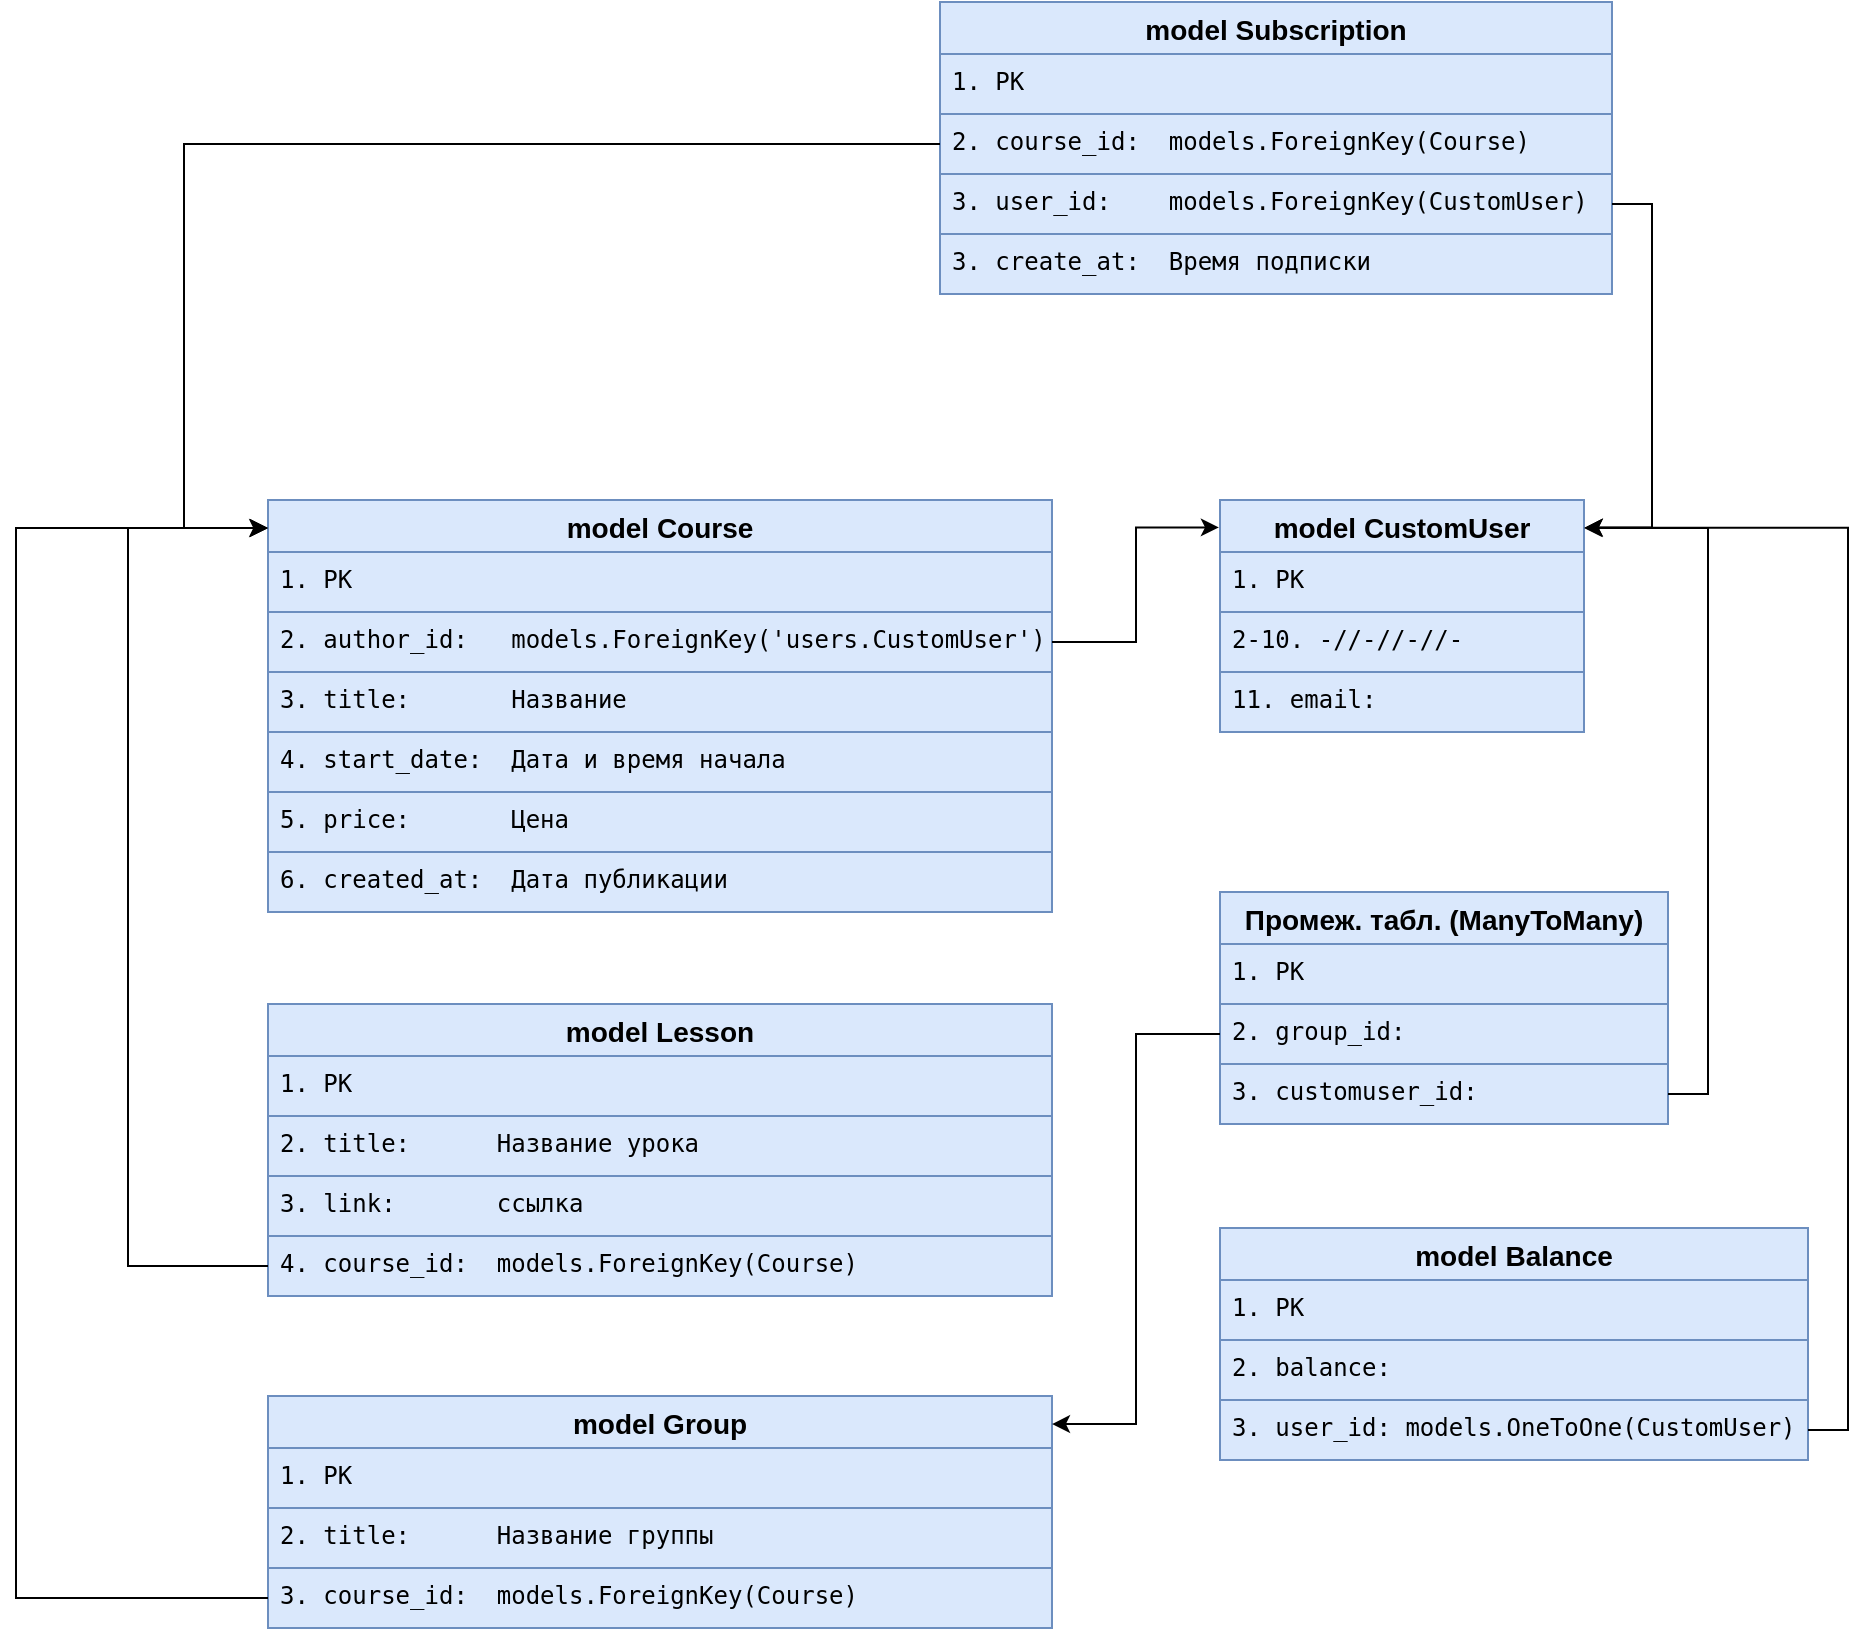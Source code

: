 <mxfile version="24.7.7">
  <diagram name="Страница — 1" id="eecr9tEUmHRlh3Sfqo-X">
    <mxGraphModel dx="2762" dy="867" grid="1" gridSize="14" guides="1" tooltips="1" connect="1" arrows="1" fold="1" page="1" pageScale="1" pageWidth="1169" pageHeight="1654" math="0" shadow="0">
      <root>
        <mxCell id="0" />
        <mxCell id="1" parent="0" />
        <mxCell id="QX9fLDlIeR4wKDuKrccy-144" value="model Course" style="swimlane;fontStyle=1;childLayout=stackLayout;horizontal=1;startSize=26;horizontalStack=0;resizeParent=1;resizeParentMax=0;resizeLast=0;collapsible=1;marginBottom=0;align=center;fontSize=14;fillColor=#dae8fc;strokeColor=#6c8ebf;" vertex="1" parent="1">
          <mxGeometry x="-924" y="263" width="392" height="206" as="geometry" />
        </mxCell>
        <mxCell id="QX9fLDlIeR4wKDuKrccy-145" value="&lt;span style=&quot;font-family: &amp;quot;Droid Sans Mono&amp;quot;, &amp;quot;monospace&amp;quot;, monospace; white-space: pre;&quot;&gt;&lt;font style=&quot;font-size: 12px;&quot;&gt;1. PK&lt;/font&gt;&lt;/span&gt;" style="text;strokeColor=#6c8ebf;fillColor=#dae8fc;spacingLeft=4;spacingRight=4;overflow=hidden;rotatable=0;points=[[0,0.5],[1,0.5]];portConstraint=eastwest;fontSize=12;whiteSpace=wrap;html=1;" vertex="1" parent="QX9fLDlIeR4wKDuKrccy-144">
          <mxGeometry y="26" width="392" height="30" as="geometry" />
        </mxCell>
        <mxCell id="QX9fLDlIeR4wKDuKrccy-146" value="&lt;span style=&quot;font-family: &amp;quot;Droid Sans Mono&amp;quot;, &amp;quot;monospace&amp;quot;, monospace; white-space: pre;&quot;&gt;2. author_id:   models.ForeignKey(&#39;users.CustomUser&#39;)&lt;/span&gt;" style="text;strokeColor=#6c8ebf;fillColor=#dae8fc;spacingLeft=4;spacingRight=4;overflow=hidden;rotatable=0;points=[[0,0.5],[1,0.5]];portConstraint=eastwest;fontSize=12;whiteSpace=wrap;html=1;" vertex="1" parent="QX9fLDlIeR4wKDuKrccy-144">
          <mxGeometry y="56" width="392" height="30" as="geometry" />
        </mxCell>
        <mxCell id="QX9fLDlIeR4wKDuKrccy-147" value="&lt;span style=&quot;font-family: &amp;quot;Droid Sans Mono&amp;quot;, &amp;quot;monospace&amp;quot;, monospace; white-space: pre;&quot;&gt;3. title:       Название&lt;/span&gt;" style="text;strokeColor=#6c8ebf;fillColor=#dae8fc;spacingLeft=4;spacingRight=4;overflow=hidden;rotatable=0;points=[[0,0.5],[1,0.5]];portConstraint=eastwest;fontSize=12;whiteSpace=wrap;html=1;" vertex="1" parent="QX9fLDlIeR4wKDuKrccy-144">
          <mxGeometry y="86" width="392" height="30" as="geometry" />
        </mxCell>
        <mxCell id="QX9fLDlIeR4wKDuKrccy-153" value="&lt;span style=&quot;font-family: &amp;quot;Droid Sans Mono&amp;quot;, &amp;quot;monospace&amp;quot;, monospace; white-space: pre;&quot;&gt;4. start_date:  Дата и время начала&lt;/span&gt;" style="text;strokeColor=#6c8ebf;fillColor=#dae8fc;spacingLeft=4;spacingRight=4;overflow=hidden;rotatable=0;points=[[0,0.5],[1,0.5]];portConstraint=eastwest;fontSize=12;whiteSpace=wrap;html=1;" vertex="1" parent="QX9fLDlIeR4wKDuKrccy-144">
          <mxGeometry y="116" width="392" height="30" as="geometry" />
        </mxCell>
        <mxCell id="QX9fLDlIeR4wKDuKrccy-155" value="&lt;span style=&quot;font-family: &amp;quot;Droid Sans Mono&amp;quot;, &amp;quot;monospace&amp;quot;, monospace; white-space: pre;&quot;&gt;5. price:       Цена&lt;/span&gt;" style="text;strokeColor=#6c8ebf;fillColor=#dae8fc;spacingLeft=4;spacingRight=4;overflow=hidden;rotatable=0;points=[[0,0.5],[1,0.5]];portConstraint=eastwest;fontSize=12;whiteSpace=wrap;html=1;" vertex="1" parent="QX9fLDlIeR4wKDuKrccy-144">
          <mxGeometry y="146" width="392" height="30" as="geometry" />
        </mxCell>
        <mxCell id="QX9fLDlIeR4wKDuKrccy-156" value="&lt;span style=&quot;font-family: &amp;quot;Droid Sans Mono&amp;quot;, &amp;quot;monospace&amp;quot;, monospace; white-space: pre;&quot;&gt;6. created_at:  Дата публикации&lt;/span&gt;" style="text;strokeColor=#6c8ebf;fillColor=#dae8fc;spacingLeft=4;spacingRight=4;overflow=hidden;rotatable=0;points=[[0,0.5],[1,0.5]];portConstraint=eastwest;fontSize=12;whiteSpace=wrap;html=1;" vertex="1" parent="QX9fLDlIeR4wKDuKrccy-144">
          <mxGeometry y="176" width="392" height="30" as="geometry" />
        </mxCell>
        <mxCell id="QX9fLDlIeR4wKDuKrccy-161" value="model CustomUser" style="swimlane;fontStyle=1;childLayout=stackLayout;horizontal=1;startSize=26;horizontalStack=0;resizeParent=1;resizeParentMax=0;resizeLast=0;collapsible=1;marginBottom=0;align=center;fontSize=14;fillColor=#dae8fc;strokeColor=#6c8ebf;" vertex="1" parent="1">
          <mxGeometry x="-448" y="263" width="182" height="116" as="geometry" />
        </mxCell>
        <mxCell id="QX9fLDlIeR4wKDuKrccy-162" value="&lt;span style=&quot;font-family: &amp;quot;Droid Sans Mono&amp;quot;, &amp;quot;monospace&amp;quot;, monospace; white-space: pre;&quot;&gt;&lt;font style=&quot;font-size: 12px;&quot;&gt;1. PK&lt;/font&gt;&lt;/span&gt;" style="text;strokeColor=#6c8ebf;fillColor=#dae8fc;spacingLeft=4;spacingRight=4;overflow=hidden;rotatable=0;points=[[0,0.5],[1,0.5]];portConstraint=eastwest;fontSize=12;whiteSpace=wrap;html=1;" vertex="1" parent="QX9fLDlIeR4wKDuKrccy-161">
          <mxGeometry y="26" width="182" height="30" as="geometry" />
        </mxCell>
        <mxCell id="QX9fLDlIeR4wKDuKrccy-163" value="&lt;span style=&quot;font-family: &amp;quot;Droid Sans Mono&amp;quot;, &amp;quot;monospace&amp;quot;, monospace; white-space: pre;&quot;&gt;2-10. -//-//-//-&lt;/span&gt;" style="text;strokeColor=#6c8ebf;fillColor=#dae8fc;spacingLeft=4;spacingRight=4;overflow=hidden;rotatable=0;points=[[0,0.5],[1,0.5]];portConstraint=eastwest;fontSize=12;whiteSpace=wrap;html=1;" vertex="1" parent="QX9fLDlIeR4wKDuKrccy-161">
          <mxGeometry y="56" width="182" height="30" as="geometry" />
        </mxCell>
        <mxCell id="QX9fLDlIeR4wKDuKrccy-168" value="&lt;span style=&quot;font-family: &amp;quot;Droid Sans Mono&amp;quot;, &amp;quot;monospace&amp;quot;, monospace; white-space: pre;&quot;&gt;11. email:&lt;/span&gt;" style="text;strokeColor=#6c8ebf;fillColor=#dae8fc;spacingLeft=4;spacingRight=4;overflow=hidden;rotatable=0;points=[[0,0.5],[1,0.5]];portConstraint=eastwest;fontSize=12;whiteSpace=wrap;html=1;" vertex="1" parent="QX9fLDlIeR4wKDuKrccy-161">
          <mxGeometry y="86" width="182" height="30" as="geometry" />
        </mxCell>
        <mxCell id="QX9fLDlIeR4wKDuKrccy-169" style="edgeStyle=orthogonalEdgeStyle;rounded=0;orthogonalLoop=1;jettySize=auto;html=1;exitX=1;exitY=0.5;exitDx=0;exitDy=0;entryX=-0.003;entryY=0.118;entryDx=0;entryDy=0;entryPerimeter=0;" edge="1" parent="1" source="QX9fLDlIeR4wKDuKrccy-146" target="QX9fLDlIeR4wKDuKrccy-161">
          <mxGeometry relative="1" as="geometry" />
        </mxCell>
        <mxCell id="QX9fLDlIeR4wKDuKrccy-170" value="model Lesson" style="swimlane;fontStyle=1;childLayout=stackLayout;horizontal=1;startSize=26;horizontalStack=0;resizeParent=1;resizeParentMax=0;resizeLast=0;collapsible=1;marginBottom=0;align=center;fontSize=14;fillColor=#dae8fc;strokeColor=#6c8ebf;" vertex="1" parent="1">
          <mxGeometry x="-924" y="515" width="392" height="146" as="geometry" />
        </mxCell>
        <mxCell id="QX9fLDlIeR4wKDuKrccy-171" value="&lt;span style=&quot;font-family: &amp;quot;Droid Sans Mono&amp;quot;, &amp;quot;monospace&amp;quot;, monospace; white-space: pre;&quot;&gt;&lt;font style=&quot;font-size: 12px;&quot;&gt;1. PK&lt;/font&gt;&lt;/span&gt;" style="text;strokeColor=#6c8ebf;fillColor=#dae8fc;spacingLeft=4;spacingRight=4;overflow=hidden;rotatable=0;points=[[0,0.5],[1,0.5]];portConstraint=eastwest;fontSize=12;whiteSpace=wrap;html=1;" vertex="1" parent="QX9fLDlIeR4wKDuKrccy-170">
          <mxGeometry y="26" width="392" height="30" as="geometry" />
        </mxCell>
        <mxCell id="QX9fLDlIeR4wKDuKrccy-172" value="&lt;span style=&quot;font-family: &amp;quot;Droid Sans Mono&amp;quot;, &amp;quot;monospace&amp;quot;, monospace; white-space: pre;&quot;&gt;2. title:      Название урока&lt;/span&gt;" style="text;strokeColor=#6c8ebf;fillColor=#dae8fc;spacingLeft=4;spacingRight=4;overflow=hidden;rotatable=0;points=[[0,0.5],[1,0.5]];portConstraint=eastwest;fontSize=12;whiteSpace=wrap;html=1;" vertex="1" parent="QX9fLDlIeR4wKDuKrccy-170">
          <mxGeometry y="56" width="392" height="30" as="geometry" />
        </mxCell>
        <mxCell id="QX9fLDlIeR4wKDuKrccy-173" value="&lt;span style=&quot;font-family: &amp;quot;Droid Sans Mono&amp;quot;, &amp;quot;monospace&amp;quot;, monospace; white-space: pre;&quot;&gt;3. link:       ссылка&lt;/span&gt;" style="text;strokeColor=#6c8ebf;fillColor=#dae8fc;spacingLeft=4;spacingRight=4;overflow=hidden;rotatable=0;points=[[0,0.5],[1,0.5]];portConstraint=eastwest;fontSize=12;whiteSpace=wrap;html=1;" vertex="1" parent="QX9fLDlIeR4wKDuKrccy-170">
          <mxGeometry y="86" width="392" height="30" as="geometry" />
        </mxCell>
        <mxCell id="QX9fLDlIeR4wKDuKrccy-174" value="&lt;span style=&quot;font-family: &amp;quot;Droid Sans Mono&amp;quot;, &amp;quot;monospace&amp;quot;, monospace; white-space: pre;&quot;&gt;4. course_id:  &lt;/span&gt;&lt;span style=&quot;font-family: &amp;quot;Droid Sans Mono&amp;quot;, &amp;quot;monospace&amp;quot;, monospace; white-space: pre;&quot;&gt;models.ForeignKey(Course)&lt;/span&gt;" style="text;strokeColor=#6c8ebf;fillColor=#dae8fc;spacingLeft=4;spacingRight=4;overflow=hidden;rotatable=0;points=[[0,0.5],[1,0.5]];portConstraint=eastwest;fontSize=12;whiteSpace=wrap;html=1;" vertex="1" parent="QX9fLDlIeR4wKDuKrccy-170">
          <mxGeometry y="116" width="392" height="30" as="geometry" />
        </mxCell>
        <mxCell id="QX9fLDlIeR4wKDuKrccy-179" style="edgeStyle=orthogonalEdgeStyle;rounded=0;orthogonalLoop=1;jettySize=auto;html=1;entryX=0;entryY=0.068;entryDx=0;entryDy=0;entryPerimeter=0;exitX=0;exitY=0.5;exitDx=0;exitDy=0;" edge="1" parent="1" source="QX9fLDlIeR4wKDuKrccy-174" target="QX9fLDlIeR4wKDuKrccy-144">
          <mxGeometry relative="1" as="geometry">
            <Array as="points">
              <mxPoint x="-994" y="646" />
              <mxPoint x="-994" y="277" />
            </Array>
          </mxGeometry>
        </mxCell>
        <mxCell id="QX9fLDlIeR4wKDuKrccy-180" value="model Group" style="swimlane;fontStyle=1;childLayout=stackLayout;horizontal=1;startSize=26;horizontalStack=0;resizeParent=1;resizeParentMax=0;resizeLast=0;collapsible=1;marginBottom=0;align=center;fontSize=14;fillColor=#dae8fc;strokeColor=#6c8ebf;" vertex="1" parent="1">
          <mxGeometry x="-924" y="711" width="392" height="116" as="geometry" />
        </mxCell>
        <mxCell id="QX9fLDlIeR4wKDuKrccy-181" value="&lt;span style=&quot;font-family: &amp;quot;Droid Sans Mono&amp;quot;, &amp;quot;monospace&amp;quot;, monospace; white-space: pre;&quot;&gt;&lt;font style=&quot;font-size: 12px;&quot;&gt;1. PK&lt;/font&gt;&lt;/span&gt;" style="text;strokeColor=#6c8ebf;fillColor=#dae8fc;spacingLeft=4;spacingRight=4;overflow=hidden;rotatable=0;points=[[0,0.5],[1,0.5]];portConstraint=eastwest;fontSize=12;whiteSpace=wrap;html=1;" vertex="1" parent="QX9fLDlIeR4wKDuKrccy-180">
          <mxGeometry y="26" width="392" height="30" as="geometry" />
        </mxCell>
        <mxCell id="QX9fLDlIeR4wKDuKrccy-182" value="&lt;span style=&quot;font-family: &amp;quot;Droid Sans Mono&amp;quot;, &amp;quot;monospace&amp;quot;, monospace; white-space: pre;&quot;&gt;2. title:      Название группы&lt;/span&gt;" style="text;strokeColor=#6c8ebf;fillColor=#dae8fc;spacingLeft=4;spacingRight=4;overflow=hidden;rotatable=0;points=[[0,0.5],[1,0.5]];portConstraint=eastwest;fontSize=12;whiteSpace=wrap;html=1;" vertex="1" parent="QX9fLDlIeR4wKDuKrccy-180">
          <mxGeometry y="56" width="392" height="30" as="geometry" />
        </mxCell>
        <mxCell id="QX9fLDlIeR4wKDuKrccy-184" value="&lt;span style=&quot;font-family: &amp;quot;Droid Sans Mono&amp;quot;, &amp;quot;monospace&amp;quot;, monospace; white-space: pre;&quot;&gt;3. course_id:  &lt;/span&gt;&lt;span style=&quot;font-family: &amp;quot;Droid Sans Mono&amp;quot;, &amp;quot;monospace&amp;quot;, monospace; white-space: pre;&quot;&gt;models.ForeignKey(Course)&lt;/span&gt;" style="text;strokeColor=#6c8ebf;fillColor=#dae8fc;spacingLeft=4;spacingRight=4;overflow=hidden;rotatable=0;points=[[0,0.5],[1,0.5]];portConstraint=eastwest;fontSize=12;whiteSpace=wrap;html=1;" vertex="1" parent="QX9fLDlIeR4wKDuKrccy-180">
          <mxGeometry y="86" width="392" height="30" as="geometry" />
        </mxCell>
        <mxCell id="QX9fLDlIeR4wKDuKrccy-187" style="edgeStyle=orthogonalEdgeStyle;rounded=0;orthogonalLoop=1;jettySize=auto;html=1;exitX=0;exitY=0.5;exitDx=0;exitDy=0;" edge="1" parent="1" source="QX9fLDlIeR4wKDuKrccy-184">
          <mxGeometry relative="1" as="geometry">
            <mxPoint x="-924" y="277" as="targetPoint" />
            <Array as="points">
              <mxPoint x="-1050" y="812" />
            </Array>
          </mxGeometry>
        </mxCell>
        <mxCell id="QX9fLDlIeR4wKDuKrccy-188" value="Промеж. табл. (ManyToMany)" style="swimlane;fontStyle=1;childLayout=stackLayout;horizontal=1;startSize=26;horizontalStack=0;resizeParent=1;resizeParentMax=0;resizeLast=0;collapsible=1;marginBottom=0;align=center;fontSize=14;fillColor=#dae8fc;strokeColor=#6c8ebf;" vertex="1" parent="1">
          <mxGeometry x="-448" y="459" width="224" height="116" as="geometry" />
        </mxCell>
        <mxCell id="QX9fLDlIeR4wKDuKrccy-189" value="&lt;span style=&quot;font-family: &amp;quot;Droid Sans Mono&amp;quot;, &amp;quot;monospace&amp;quot;, monospace; white-space: pre;&quot;&gt;&lt;font style=&quot;font-size: 12px;&quot;&gt;1. PK&lt;/font&gt;&lt;/span&gt;" style="text;strokeColor=#6c8ebf;fillColor=#dae8fc;spacingLeft=4;spacingRight=4;overflow=hidden;rotatable=0;points=[[0,0.5],[1,0.5]];portConstraint=eastwest;fontSize=12;whiteSpace=wrap;html=1;absoluteArcSize=0;portConstraintRotation=0;imageAspect=1;" vertex="1" parent="QX9fLDlIeR4wKDuKrccy-188">
          <mxGeometry y="26" width="224" height="30" as="geometry" />
        </mxCell>
        <mxCell id="QX9fLDlIeR4wKDuKrccy-191" value="&lt;span style=&quot;font-family: &amp;quot;Droid Sans Mono&amp;quot;, &amp;quot;monospace&amp;quot;, monospace; white-space: pre;&quot;&gt;2. group_id:  &lt;/span&gt;" style="text;strokeColor=#6c8ebf;fillColor=#dae8fc;spacingLeft=4;spacingRight=4;overflow=hidden;rotatable=0;points=[[0,0.5],[1,0.5]];portConstraint=eastwest;fontSize=12;whiteSpace=wrap;html=1;" vertex="1" parent="QX9fLDlIeR4wKDuKrccy-188">
          <mxGeometry y="56" width="224" height="30" as="geometry" />
        </mxCell>
        <mxCell id="QX9fLDlIeR4wKDuKrccy-192" value="&lt;span style=&quot;font-family: &amp;quot;Droid Sans Mono&amp;quot;, &amp;quot;monospace&amp;quot;, monospace; white-space: pre;&quot;&gt;3. customuser_id:  &lt;/span&gt;" style="text;strokeColor=#6c8ebf;fillColor=#dae8fc;spacingLeft=4;spacingRight=4;overflow=hidden;rotatable=0;points=[[0,0.5],[1,0.5]];portConstraint=eastwest;fontSize=12;whiteSpace=wrap;html=1;portConstraintRotation=0;absoluteArcSize=0;dropTarget=0;imageAspect=1;fillOpacity=100;" vertex="1" parent="QX9fLDlIeR4wKDuKrccy-188">
          <mxGeometry y="86" width="224" height="30" as="geometry" />
        </mxCell>
        <mxCell id="QX9fLDlIeR4wKDuKrccy-193" style="edgeStyle=orthogonalEdgeStyle;rounded=0;orthogonalLoop=1;jettySize=auto;html=1;exitX=1;exitY=0.5;exitDx=0;exitDy=0;" edge="1" parent="QX9fLDlIeR4wKDuKrccy-188" source="QX9fLDlIeR4wKDuKrccy-191" target="QX9fLDlIeR4wKDuKrccy-191">
          <mxGeometry relative="1" as="geometry" />
        </mxCell>
        <mxCell id="QX9fLDlIeR4wKDuKrccy-200" style="edgeStyle=orthogonalEdgeStyle;rounded=0;orthogonalLoop=1;jettySize=auto;html=1;exitX=1;exitY=0.5;exitDx=0;exitDy=0;entryX=1;entryY=0.121;entryDx=0;entryDy=0;entryPerimeter=0;" edge="1" parent="1" source="QX9fLDlIeR4wKDuKrccy-192" target="QX9fLDlIeR4wKDuKrccy-161">
          <mxGeometry relative="1" as="geometry" />
        </mxCell>
        <mxCell id="QX9fLDlIeR4wKDuKrccy-201" style="edgeStyle=orthogonalEdgeStyle;rounded=0;orthogonalLoop=1;jettySize=auto;html=1;exitX=0;exitY=0.5;exitDx=0;exitDy=0;entryX=1;entryY=0.121;entryDx=0;entryDy=0;entryPerimeter=0;" edge="1" parent="1" source="QX9fLDlIeR4wKDuKrccy-191" target="QX9fLDlIeR4wKDuKrccy-180">
          <mxGeometry relative="1" as="geometry" />
        </mxCell>
        <mxCell id="QX9fLDlIeR4wKDuKrccy-202" value="model Subscription" style="swimlane;fontStyle=1;childLayout=stackLayout;horizontal=1;startSize=26;horizontalStack=0;resizeParent=1;resizeParentMax=0;resizeLast=0;collapsible=1;marginBottom=0;align=center;fontSize=14;fillColor=#dae8fc;strokeColor=#6c8ebf;" vertex="1" parent="1">
          <mxGeometry x="-588" y="14" width="336" height="146" as="geometry" />
        </mxCell>
        <mxCell id="QX9fLDlIeR4wKDuKrccy-203" value="&lt;span style=&quot;font-family: &amp;quot;Droid Sans Mono&amp;quot;, &amp;quot;monospace&amp;quot;, monospace; white-space: pre;&quot;&gt;&lt;font style=&quot;font-size: 12px;&quot;&gt;1. PK&lt;/font&gt;&lt;/span&gt;" style="text;strokeColor=#6c8ebf;fillColor=#dae8fc;spacingLeft=4;spacingRight=4;overflow=hidden;rotatable=0;points=[[0,0.5],[1,0.5]];portConstraint=eastwest;fontSize=12;whiteSpace=wrap;html=1;" vertex="1" parent="QX9fLDlIeR4wKDuKrccy-202">
          <mxGeometry y="26" width="336" height="30" as="geometry" />
        </mxCell>
        <mxCell id="QX9fLDlIeR4wKDuKrccy-204" value="&lt;span style=&quot;font-family: &amp;quot;Droid Sans Mono&amp;quot;, &amp;quot;monospace&amp;quot;, monospace; white-space: pre;&quot;&gt;2. course_id:  &lt;/span&gt;&lt;span style=&quot;font-family: &amp;quot;Droid Sans Mono&amp;quot;, &amp;quot;monospace&amp;quot;, monospace; white-space: pre;&quot;&gt;models.ForeignKey(Course)&lt;/span&gt;&lt;span style=&quot;font-family: &amp;quot;Droid Sans Mono&amp;quot;, &amp;quot;monospace&amp;quot;, monospace; white-space: pre;&quot;&gt;      &lt;/span&gt;" style="text;strokeColor=#6c8ebf;fillColor=#dae8fc;spacingLeft=4;spacingRight=4;overflow=hidden;rotatable=0;points=[[0,0.5],[1,0.5]];portConstraint=eastwest;fontSize=12;whiteSpace=wrap;html=1;" vertex="1" parent="QX9fLDlIeR4wKDuKrccy-202">
          <mxGeometry y="56" width="336" height="30" as="geometry" />
        </mxCell>
        <mxCell id="QX9fLDlIeR4wKDuKrccy-205" value="&lt;span style=&quot;font-family: &amp;quot;Droid Sans Mono&amp;quot;, &amp;quot;monospace&amp;quot;, monospace; white-space: pre;&quot;&gt;3. user_id:    &lt;/span&gt;&lt;span style=&quot;font-family: &amp;quot;Droid Sans Mono&amp;quot;, &amp;quot;monospace&amp;quot;, monospace; white-space: pre;&quot;&gt;models.ForeignKey(CustomUser)&lt;/span&gt;" style="text;strokeColor=#6c8ebf;fillColor=#dae8fc;spacingLeft=4;spacingRight=4;overflow=hidden;rotatable=0;points=[[0,0.5],[1,0.5]];portConstraint=eastwest;fontSize=12;whiteSpace=wrap;html=1;" vertex="1" parent="QX9fLDlIeR4wKDuKrccy-202">
          <mxGeometry y="86" width="336" height="30" as="geometry" />
        </mxCell>
        <mxCell id="QX9fLDlIeR4wKDuKrccy-223" value="&lt;span style=&quot;font-family: &amp;quot;Droid Sans Mono&amp;quot;, &amp;quot;monospace&amp;quot;, monospace; white-space: pre;&quot;&gt;3. create_at:  Время подписки&lt;/span&gt;" style="text;strokeColor=#6c8ebf;fillColor=#dae8fc;spacingLeft=4;spacingRight=4;overflow=hidden;rotatable=0;points=[[0,0.5],[1,0.5]];portConstraint=eastwest;fontSize=12;whiteSpace=wrap;html=1;" vertex="1" parent="QX9fLDlIeR4wKDuKrccy-202">
          <mxGeometry y="116" width="336" height="30" as="geometry" />
        </mxCell>
        <mxCell id="QX9fLDlIeR4wKDuKrccy-208" style="edgeStyle=orthogonalEdgeStyle;rounded=0;orthogonalLoop=1;jettySize=auto;html=1;exitX=1;exitY=0.5;exitDx=0;exitDy=0;entryX=1.002;entryY=0.119;entryDx=0;entryDy=0;entryPerimeter=0;" edge="1" parent="1" source="QX9fLDlIeR4wKDuKrccy-205" target="QX9fLDlIeR4wKDuKrccy-161">
          <mxGeometry relative="1" as="geometry" />
        </mxCell>
        <mxCell id="QX9fLDlIeR4wKDuKrccy-209" value="model Balance" style="swimlane;fontStyle=1;childLayout=stackLayout;horizontal=1;startSize=26;horizontalStack=0;resizeParent=1;resizeParentMax=0;resizeLast=0;collapsible=1;marginBottom=0;align=center;fontSize=14;fillColor=#dae8fc;strokeColor=#6c8ebf;" vertex="1" parent="1">
          <mxGeometry x="-448" y="627" width="294" height="116" as="geometry" />
        </mxCell>
        <mxCell id="QX9fLDlIeR4wKDuKrccy-210" value="&lt;span style=&quot;font-family: &amp;quot;Droid Sans Mono&amp;quot;, &amp;quot;monospace&amp;quot;, monospace; white-space: pre;&quot;&gt;&lt;font style=&quot;font-size: 12px;&quot;&gt;1. PK&lt;/font&gt;&lt;/span&gt;" style="text;strokeColor=#6c8ebf;fillColor=#dae8fc;spacingLeft=4;spacingRight=4;overflow=hidden;rotatable=0;points=[[0,0.5],[1,0.5]];portConstraint=eastwest;fontSize=12;whiteSpace=wrap;html=1;absoluteArcSize=0;portConstraintRotation=0;imageAspect=1;" vertex="1" parent="QX9fLDlIeR4wKDuKrccy-209">
          <mxGeometry y="26" width="294" height="30" as="geometry" />
        </mxCell>
        <mxCell id="QX9fLDlIeR4wKDuKrccy-211" value="&lt;span style=&quot;font-family: &amp;quot;Droid Sans Mono&amp;quot;, &amp;quot;monospace&amp;quot;, monospace; white-space: pre;&quot;&gt;2. balance:  &lt;/span&gt;" style="text;strokeColor=#6c8ebf;fillColor=#dae8fc;spacingLeft=4;spacingRight=4;overflow=hidden;rotatable=0;points=[[0,0.5],[1,0.5]];portConstraint=eastwest;fontSize=12;whiteSpace=wrap;html=1;" vertex="1" parent="QX9fLDlIeR4wKDuKrccy-209">
          <mxGeometry y="56" width="294" height="30" as="geometry" />
        </mxCell>
        <mxCell id="QX9fLDlIeR4wKDuKrccy-212" value="&lt;span style=&quot;font-family: &amp;quot;Droid Sans Mono&amp;quot;, &amp;quot;monospace&amp;quot;, monospace; white-space: pre;&quot;&gt;3. user_id: &lt;/span&gt;&lt;span style=&quot;font-family: &amp;quot;Droid Sans Mono&amp;quot;, &amp;quot;monospace&amp;quot;, monospace; white-space: pre;&quot;&gt;models.OneToOne(&lt;/span&gt;&lt;span style=&quot;font-family: &amp;quot;Droid Sans Mono&amp;quot;, &amp;quot;monospace&amp;quot;, monospace; white-space: pre;&quot;&gt;CustomUser&lt;/span&gt;&lt;span style=&quot;font-family: &amp;quot;Droid Sans Mono&amp;quot;, &amp;quot;monospace&amp;quot;, monospace; white-space: pre;&quot;&gt;)&lt;/span&gt;&lt;span style=&quot;font-family: &amp;quot;Droid Sans Mono&amp;quot;, &amp;quot;monospace&amp;quot;, monospace; white-space: pre;&quot;&gt;  &lt;/span&gt;" style="text;strokeColor=#6c8ebf;fillColor=#dae8fc;spacingLeft=4;spacingRight=4;overflow=hidden;rotatable=0;points=[[0,0.5],[1,0.5]];portConstraint=eastwest;fontSize=12;whiteSpace=wrap;html=1;portConstraintRotation=0;absoluteArcSize=0;dropTarget=0;imageAspect=1;fillOpacity=100;" vertex="1" parent="QX9fLDlIeR4wKDuKrccy-209">
          <mxGeometry y="86" width="294" height="30" as="geometry" />
        </mxCell>
        <mxCell id="QX9fLDlIeR4wKDuKrccy-213" style="edgeStyle=orthogonalEdgeStyle;rounded=0;orthogonalLoop=1;jettySize=auto;html=1;exitX=1;exitY=0.5;exitDx=0;exitDy=0;" edge="1" parent="QX9fLDlIeR4wKDuKrccy-209" source="QX9fLDlIeR4wKDuKrccy-211" target="QX9fLDlIeR4wKDuKrccy-211">
          <mxGeometry relative="1" as="geometry" />
        </mxCell>
        <mxCell id="QX9fLDlIeR4wKDuKrccy-222" style="edgeStyle=orthogonalEdgeStyle;rounded=0;orthogonalLoop=1;jettySize=auto;html=1;exitX=1;exitY=0.5;exitDx=0;exitDy=0;entryX=1.002;entryY=0.12;entryDx=0;entryDy=0;entryPerimeter=0;" edge="1" parent="1" source="QX9fLDlIeR4wKDuKrccy-212" target="QX9fLDlIeR4wKDuKrccy-161">
          <mxGeometry relative="1" as="geometry" />
        </mxCell>
        <mxCell id="QX9fLDlIeR4wKDuKrccy-225" style="edgeStyle=orthogonalEdgeStyle;rounded=0;orthogonalLoop=1;jettySize=auto;html=1;exitX=0;exitY=0.5;exitDx=0;exitDy=0;entryX=-0.001;entryY=0.068;entryDx=0;entryDy=0;entryPerimeter=0;" edge="1" parent="1" source="QX9fLDlIeR4wKDuKrccy-204" target="QX9fLDlIeR4wKDuKrccy-144">
          <mxGeometry relative="1" as="geometry">
            <Array as="points">
              <mxPoint x="-966" y="85" />
              <mxPoint x="-966" y="277" />
            </Array>
          </mxGeometry>
        </mxCell>
      </root>
    </mxGraphModel>
  </diagram>
</mxfile>
